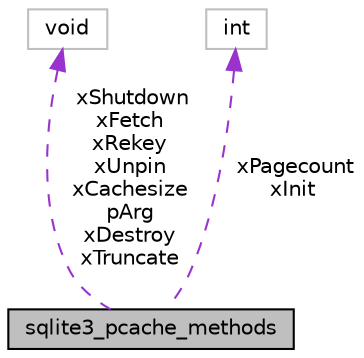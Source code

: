 digraph "sqlite3_pcache_methods"
{
 // LATEX_PDF_SIZE
  edge [fontname="Helvetica",fontsize="10",labelfontname="Helvetica",labelfontsize="10"];
  node [fontname="Helvetica",fontsize="10",shape=record];
  Node1 [label="sqlite3_pcache_methods",height=0.2,width=0.4,color="black", fillcolor="grey75", style="filled", fontcolor="black",tooltip=" "];
  Node2 -> Node1 [dir="back",color="darkorchid3",fontsize="10",style="dashed",label=" xShutdown\nxFetch\nxRekey\nxUnpin\nxCachesize\npArg\nxDestroy\nxTruncate" ];
  Node2 [label="void",height=0.2,width=0.4,color="grey75", fillcolor="white", style="filled",tooltip=" "];
  Node3 -> Node1 [dir="back",color="darkorchid3",fontsize="10",style="dashed",label=" xPagecount\nxInit" ];
  Node3 [label="int",height=0.2,width=0.4,color="grey75", fillcolor="white", style="filled",tooltip=" "];
}
